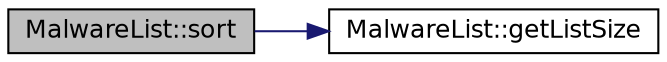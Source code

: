 digraph "MalwareList::sort"
{
 // LATEX_PDF_SIZE
  edge [fontname="Helvetica",fontsize="12",labelfontname="Helvetica",labelfontsize="12"];
  node [fontname="Helvetica",fontsize="12",shape=record];
  rankdir="LR";
  Node1 [label="MalwareList::sort",height=0.2,width=0.4,color="black", fillcolor="grey75", style="filled", fontcolor="black",tooltip=" "];
  Node1 -> Node2 [color="midnightblue",fontsize="12",style="solid",fontname="Helvetica"];
  Node2 [label="MalwareList::getListSize",height=0.2,width=0.4,color="black", fillcolor="white", style="filled",URL="$class_malware_list.html#a641cd8a921efc498c5f55977c9c21393",tooltip=" "];
}
